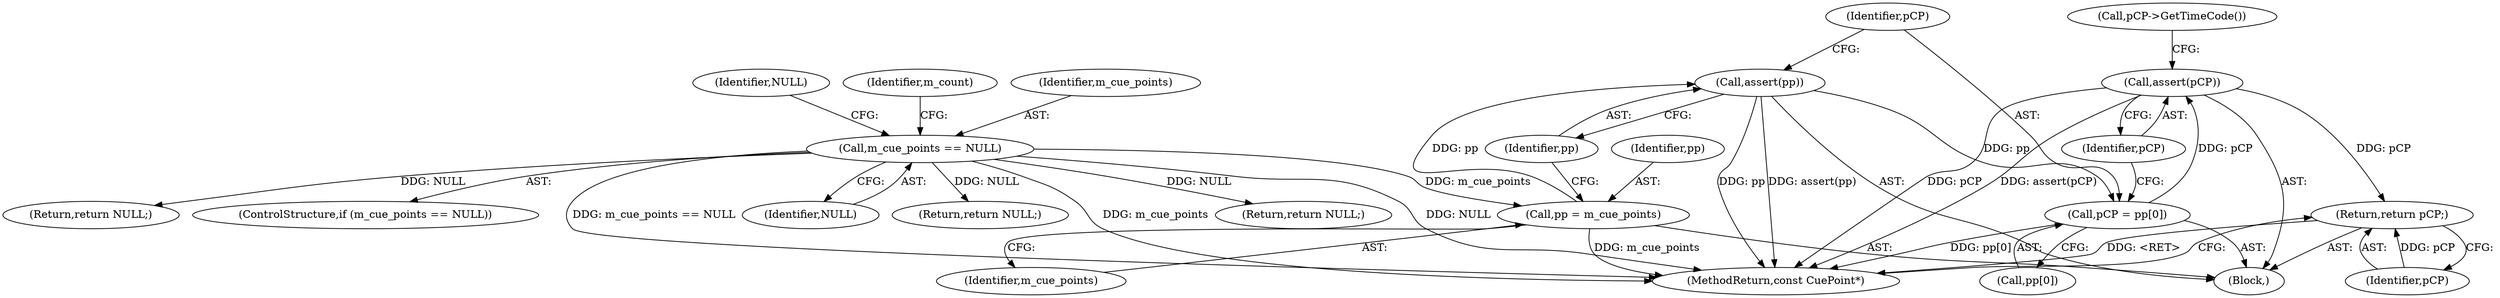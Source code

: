 digraph "1_Android_04839626ed859623901ebd3a5fd483982186b59d_83@API" {
"1000139" [label="(Call,assert(pCP))"];
"1000134" [label="(Call,pCP = pp[0])"];
"1000132" [label="(Call,assert(pp))"];
"1000129" [label="(Call,pp = m_cue_points)"];
"1000105" [label="(Call,m_cue_points == NULL)"];
"1000145" [label="(Return,return pCP;)"];
"1000104" [label="(ControlStructure,if (m_cue_points == NULL))"];
"1000147" [label="(MethodReturn,const CuePoint*)"];
"1000107" [label="(Identifier,NULL)"];
"1000114" [label="(Return,return NULL;)"];
"1000145" [label="(Return,return pCP;)"];
"1000132" [label="(Call,assert(pp))"];
"1000112" [label="(Identifier,m_count)"];
"1000130" [label="(Identifier,pp)"];
"1000103" [label="(Block,)"];
"1000105" [label="(Call,m_cue_points == NULL)"];
"1000106" [label="(Identifier,m_cue_points)"];
"1000140" [label="(Identifier,pCP)"];
"1000146" [label="(Identifier,pCP)"];
"1000129" [label="(Call,pp = m_cue_points)"];
"1000131" [label="(Identifier,m_cue_points)"];
"1000135" [label="(Identifier,pCP)"];
"1000136" [label="(Call,pp[0])"];
"1000133" [label="(Identifier,pp)"];
"1000139" [label="(Call,assert(pCP))"];
"1000127" [label="(Return,return NULL;)"];
"1000109" [label="(Identifier,NULL)"];
"1000108" [label="(Return,return NULL;)"];
"1000143" [label="(Call,pCP->GetTimeCode())"];
"1000134" [label="(Call,pCP = pp[0])"];
"1000139" -> "1000103"  [label="AST: "];
"1000139" -> "1000140"  [label="CFG: "];
"1000140" -> "1000139"  [label="AST: "];
"1000143" -> "1000139"  [label="CFG: "];
"1000139" -> "1000147"  [label="DDG: pCP"];
"1000139" -> "1000147"  [label="DDG: assert(pCP)"];
"1000134" -> "1000139"  [label="DDG: pCP"];
"1000139" -> "1000145"  [label="DDG: pCP"];
"1000134" -> "1000103"  [label="AST: "];
"1000134" -> "1000136"  [label="CFG: "];
"1000135" -> "1000134"  [label="AST: "];
"1000136" -> "1000134"  [label="AST: "];
"1000140" -> "1000134"  [label="CFG: "];
"1000134" -> "1000147"  [label="DDG: pp[0]"];
"1000132" -> "1000134"  [label="DDG: pp"];
"1000132" -> "1000103"  [label="AST: "];
"1000132" -> "1000133"  [label="CFG: "];
"1000133" -> "1000132"  [label="AST: "];
"1000135" -> "1000132"  [label="CFG: "];
"1000132" -> "1000147"  [label="DDG: assert(pp)"];
"1000132" -> "1000147"  [label="DDG: pp"];
"1000129" -> "1000132"  [label="DDG: pp"];
"1000129" -> "1000103"  [label="AST: "];
"1000129" -> "1000131"  [label="CFG: "];
"1000130" -> "1000129"  [label="AST: "];
"1000131" -> "1000129"  [label="AST: "];
"1000133" -> "1000129"  [label="CFG: "];
"1000129" -> "1000147"  [label="DDG: m_cue_points"];
"1000105" -> "1000129"  [label="DDG: m_cue_points"];
"1000105" -> "1000104"  [label="AST: "];
"1000105" -> "1000107"  [label="CFG: "];
"1000106" -> "1000105"  [label="AST: "];
"1000107" -> "1000105"  [label="AST: "];
"1000109" -> "1000105"  [label="CFG: "];
"1000112" -> "1000105"  [label="CFG: "];
"1000105" -> "1000147"  [label="DDG: NULL"];
"1000105" -> "1000147"  [label="DDG: m_cue_points == NULL"];
"1000105" -> "1000147"  [label="DDG: m_cue_points"];
"1000105" -> "1000108"  [label="DDG: NULL"];
"1000105" -> "1000114"  [label="DDG: NULL"];
"1000105" -> "1000127"  [label="DDG: NULL"];
"1000145" -> "1000103"  [label="AST: "];
"1000145" -> "1000146"  [label="CFG: "];
"1000146" -> "1000145"  [label="AST: "];
"1000147" -> "1000145"  [label="CFG: "];
"1000145" -> "1000147"  [label="DDG: <RET>"];
"1000146" -> "1000145"  [label="DDG: pCP"];
}
